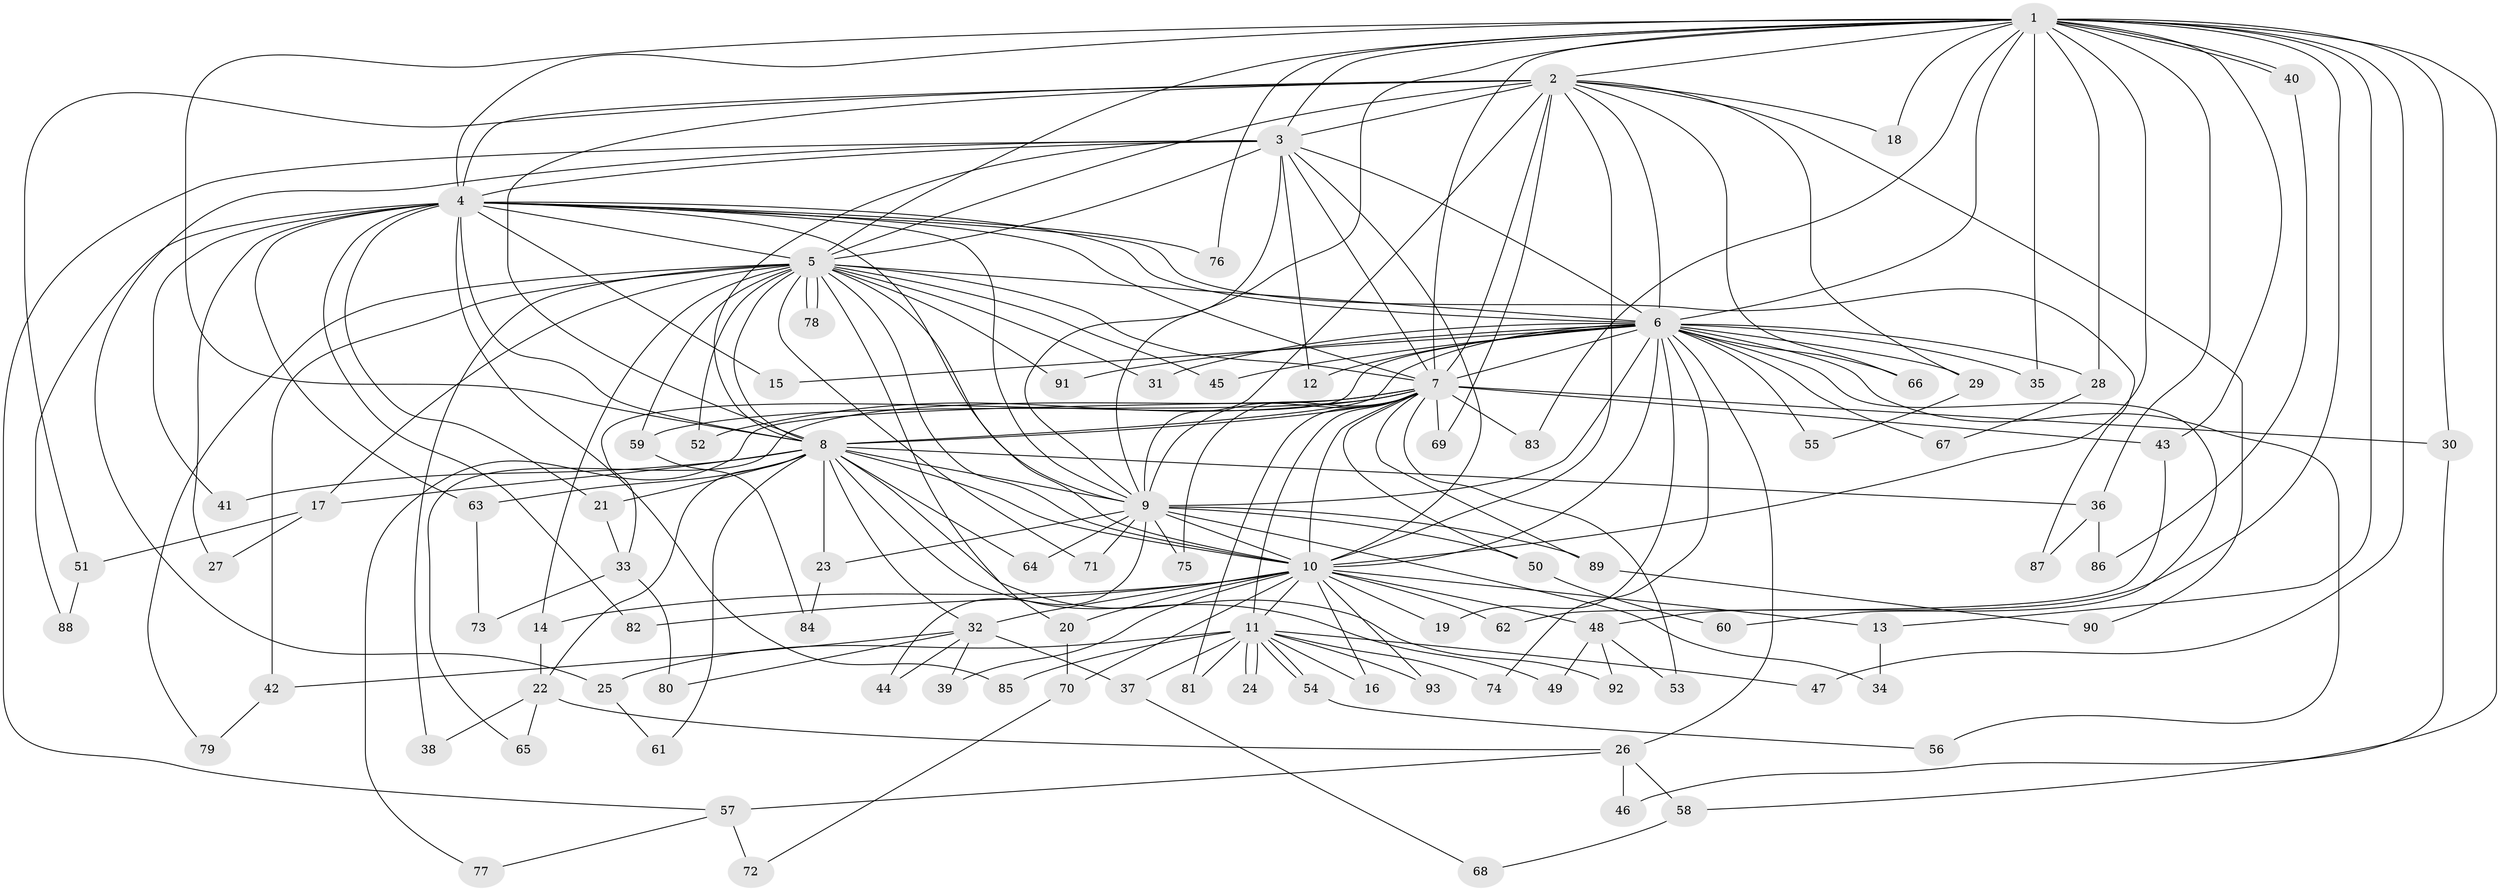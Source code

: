 // coarse degree distribution, {22: 0.05970149253731343, 13: 0.014925373134328358, 11: 0.014925373134328358, 16: 0.029850746268656716, 19: 0.014925373134328358, 23: 0.014925373134328358, 14: 0.014925373134328358, 3: 0.1791044776119403, 6: 0.014925373134328358, 2: 0.5373134328358209, 4: 0.04477611940298507, 5: 0.04477611940298507, 1: 0.014925373134328358}
// Generated by graph-tools (version 1.1) at 2025/51/02/27/25 19:51:42]
// undirected, 93 vertices, 211 edges
graph export_dot {
graph [start="1"]
  node [color=gray90,style=filled];
  1;
  2;
  3;
  4;
  5;
  6;
  7;
  8;
  9;
  10;
  11;
  12;
  13;
  14;
  15;
  16;
  17;
  18;
  19;
  20;
  21;
  22;
  23;
  24;
  25;
  26;
  27;
  28;
  29;
  30;
  31;
  32;
  33;
  34;
  35;
  36;
  37;
  38;
  39;
  40;
  41;
  42;
  43;
  44;
  45;
  46;
  47;
  48;
  49;
  50;
  51;
  52;
  53;
  54;
  55;
  56;
  57;
  58;
  59;
  60;
  61;
  62;
  63;
  64;
  65;
  66;
  67;
  68;
  69;
  70;
  71;
  72;
  73;
  74;
  75;
  76;
  77;
  78;
  79;
  80;
  81;
  82;
  83;
  84;
  85;
  86;
  87;
  88;
  89;
  90;
  91;
  92;
  93;
  1 -- 2;
  1 -- 3;
  1 -- 4;
  1 -- 5;
  1 -- 6;
  1 -- 7;
  1 -- 8;
  1 -- 9;
  1 -- 10;
  1 -- 13;
  1 -- 18;
  1 -- 28;
  1 -- 30;
  1 -- 35;
  1 -- 36;
  1 -- 40;
  1 -- 40;
  1 -- 43;
  1 -- 47;
  1 -- 48;
  1 -- 58;
  1 -- 76;
  1 -- 83;
  2 -- 3;
  2 -- 4;
  2 -- 5;
  2 -- 6;
  2 -- 7;
  2 -- 8;
  2 -- 9;
  2 -- 10;
  2 -- 18;
  2 -- 29;
  2 -- 51;
  2 -- 66;
  2 -- 69;
  2 -- 90;
  3 -- 4;
  3 -- 5;
  3 -- 6;
  3 -- 7;
  3 -- 8;
  3 -- 9;
  3 -- 10;
  3 -- 12;
  3 -- 25;
  3 -- 57;
  4 -- 5;
  4 -- 6;
  4 -- 7;
  4 -- 8;
  4 -- 9;
  4 -- 10;
  4 -- 15;
  4 -- 21;
  4 -- 27;
  4 -- 41;
  4 -- 63;
  4 -- 76;
  4 -- 82;
  4 -- 85;
  4 -- 87;
  4 -- 88;
  5 -- 6;
  5 -- 7;
  5 -- 8;
  5 -- 9;
  5 -- 10;
  5 -- 14;
  5 -- 17;
  5 -- 20;
  5 -- 31;
  5 -- 38;
  5 -- 42;
  5 -- 45;
  5 -- 52;
  5 -- 59;
  5 -- 71;
  5 -- 78;
  5 -- 78;
  5 -- 79;
  5 -- 91;
  6 -- 7;
  6 -- 8;
  6 -- 9;
  6 -- 10;
  6 -- 12;
  6 -- 15;
  6 -- 19;
  6 -- 26;
  6 -- 28;
  6 -- 29;
  6 -- 31;
  6 -- 33;
  6 -- 35;
  6 -- 45;
  6 -- 55;
  6 -- 56;
  6 -- 60;
  6 -- 66;
  6 -- 67;
  6 -- 74;
  6 -- 91;
  7 -- 8;
  7 -- 9;
  7 -- 10;
  7 -- 11;
  7 -- 30;
  7 -- 43;
  7 -- 50;
  7 -- 52;
  7 -- 53;
  7 -- 59;
  7 -- 65;
  7 -- 69;
  7 -- 75;
  7 -- 77;
  7 -- 81;
  7 -- 83;
  7 -- 89;
  8 -- 9;
  8 -- 10;
  8 -- 17;
  8 -- 21;
  8 -- 22;
  8 -- 23;
  8 -- 32;
  8 -- 36;
  8 -- 41;
  8 -- 49;
  8 -- 61;
  8 -- 63;
  8 -- 64;
  8 -- 92;
  9 -- 10;
  9 -- 23;
  9 -- 34;
  9 -- 44;
  9 -- 50;
  9 -- 64;
  9 -- 71;
  9 -- 75;
  9 -- 89;
  10 -- 11;
  10 -- 13;
  10 -- 14;
  10 -- 16;
  10 -- 19;
  10 -- 20;
  10 -- 32;
  10 -- 39;
  10 -- 48;
  10 -- 62;
  10 -- 70;
  10 -- 82;
  10 -- 93;
  11 -- 16;
  11 -- 24;
  11 -- 24;
  11 -- 25;
  11 -- 37;
  11 -- 47;
  11 -- 54;
  11 -- 54;
  11 -- 74;
  11 -- 81;
  11 -- 85;
  11 -- 93;
  13 -- 34;
  14 -- 22;
  17 -- 27;
  17 -- 51;
  20 -- 70;
  21 -- 33;
  22 -- 26;
  22 -- 38;
  22 -- 65;
  23 -- 84;
  25 -- 61;
  26 -- 46;
  26 -- 57;
  26 -- 58;
  28 -- 67;
  29 -- 55;
  30 -- 46;
  32 -- 37;
  32 -- 39;
  32 -- 42;
  32 -- 44;
  32 -- 80;
  33 -- 73;
  33 -- 80;
  36 -- 86;
  36 -- 87;
  37 -- 68;
  40 -- 86;
  42 -- 79;
  43 -- 62;
  48 -- 49;
  48 -- 53;
  48 -- 92;
  50 -- 60;
  51 -- 88;
  54 -- 56;
  57 -- 72;
  57 -- 77;
  58 -- 68;
  59 -- 84;
  63 -- 73;
  70 -- 72;
  89 -- 90;
}
